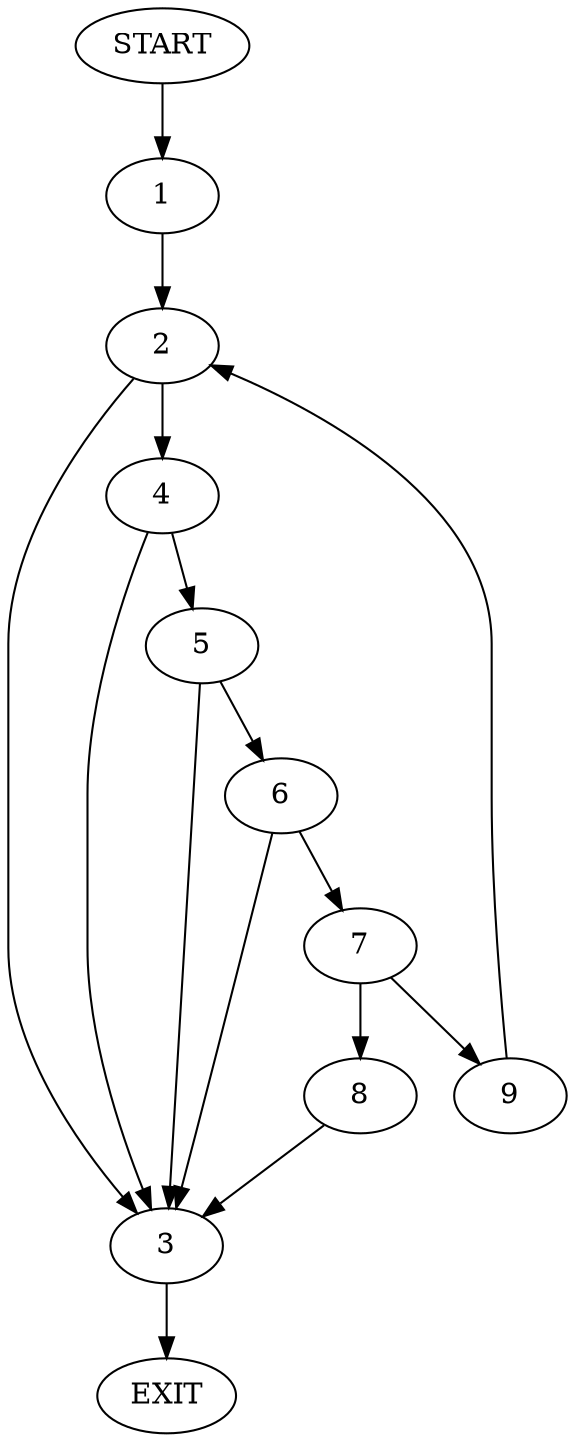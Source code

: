 digraph {
0 [label="START"]
10 [label="EXIT"]
0 -> 1
1 -> 2
2 -> 3
2 -> 4
3 -> 10
4 -> 5
4 -> 3
5 -> 3
5 -> 6
6 -> 3
6 -> 7
7 -> 8
7 -> 9
8 -> 3
9 -> 2
}
